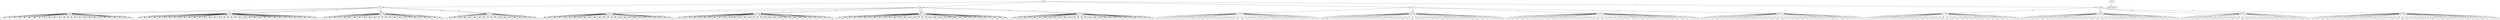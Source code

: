 digraph G1337 {
	NODE0 [label="[0;499]"]
	NODE2 [label="[0;107]"]
	NODE3 [label="[108;230]"]
	NODE2 [label="[0;107]"]
	NODE3 [label="[108;230]"]
	NODE4 [label="[231;372]"]
	NODE5 [label="[373;499]"]
	NODE7 [label="[0;26]"]
	NODE8 [label="[27;63]"]
	NODE9 [label="[64;88]"]
	NODE10 [label="[89;107]"]
	NODE11 [label="[108;134]"]
	NODE12 [label="[135;166]"]
	NODE13 [label="[167;201]"]
	NODE14 [label="[202;230]"]
	NODE7 [label="[0;26]"]
	NODE8 [label="[27;63]"]
	NODE9 [label="[64;88]"]
	NODE10 [label="[89;107]"]
	NODE11 [label="[108;134]"]
	NODE12 [label="[135;166]"]
	NODE13 [label="[167;201]"]
	NODE14 [label="[202;230]"]
	NODE15 [label="[231;263]"]
	NODE16 [label="[264;300]"]
	NODE17 [label="[301;339]"]
	NODE18 [label="[340;372]"]
	NODE19 [label="[373;403]"]
	NODE20 [label="[404;435]"]
	NODE21 [label="[436;461]"]
	NODE22 [label="[462;499]"]
	NODE500 [label="0" shape="box"]
	NODE501 [label="1" shape="box"]
	NODE502 [label="2" shape="box"]
	NODE503 [label="3" shape="box"]
	NODE504 [label="4" shape="box"]
	NODE505 [label="5" shape="box"]
	NODE506 [label="6" shape="box"]
	NODE507 [label="7" shape="box"]
	NODE508 [label="8" shape="box"]
	NODE509 [label="9" shape="box"]
	NODE510 [label="10" shape="box"]
	NODE511 [label="11" shape="box"]
	NODE512 [label="12" shape="box"]
	NODE513 [label="13" shape="box"]
	NODE514 [label="14" shape="box"]
	NODE515 [label="15" shape="box"]
	NODE516 [label="16" shape="box"]
	NODE517 [label="17" shape="box"]
	NODE518 [label="18" shape="box"]
	NODE519 [label="19" shape="box"]
	NODE520 [label="20" shape="box"]
	NODE521 [label="21" shape="box"]
	NODE522 [label="22" shape="box"]
	NODE523 [label="23" shape="box"]
	NODE524 [label="24" shape="box"]
	NODE525 [label="25" shape="box"]
	NODE526 [label="26" shape="box"]
	NODE527 [label="27" shape="box"]
	NODE528 [label="28" shape="box"]
	NODE529 [label="29" shape="box"]
	NODE530 [label="30" shape="box"]
	NODE531 [label="31" shape="box"]
	NODE532 [label="32" shape="box"]
	NODE533 [label="33" shape="box"]
	NODE534 [label="34" shape="box"]
	NODE535 [label="35" shape="box"]
	NODE536 [label="36" shape="box"]
	NODE537 [label="37" shape="box"]
	NODE538 [label="38" shape="box"]
	NODE539 [label="39" shape="box"]
	NODE540 [label="40" shape="box"]
	NODE541 [label="41" shape="box"]
	NODE542 [label="42" shape="box"]
	NODE543 [label="43" shape="box"]
	NODE544 [label="44" shape="box"]
	NODE545 [label="45" shape="box"]
	NODE546 [label="46" shape="box"]
	NODE547 [label="47" shape="box"]
	NODE548 [label="48" shape="box"]
	NODE549 [label="49" shape="box"]
	NODE550 [label="50" shape="box"]
	NODE551 [label="51" shape="box"]
	NODE552 [label="52" shape="box"]
	NODE553 [label="53" shape="box"]
	NODE554 [label="54" shape="box"]
	NODE555 [label="55" shape="box"]
	NODE556 [label="56" shape="box"]
	NODE557 [label="57" shape="box"]
	NODE558 [label="58" shape="box"]
	NODE559 [label="59" shape="box"]
	NODE560 [label="60" shape="box"]
	NODE561 [label="61" shape="box"]
	NODE562 [label="62" shape="box"]
	NODE563 [label="63" shape="box"]
	NODE564 [label="64" shape="box"]
	NODE565 [label="65" shape="box"]
	NODE566 [label="66" shape="box"]
	NODE567 [label="67" shape="box"]
	NODE568 [label="68" shape="box"]
	NODE569 [label="69" shape="box"]
	NODE570 [label="70" shape="box"]
	NODE571 [label="71" shape="box"]
	NODE572 [label="72" shape="box"]
	NODE573 [label="73" shape="box"]
	NODE574 [label="74" shape="box"]
	NODE575 [label="75" shape="box"]
	NODE576 [label="76" shape="box"]
	NODE577 [label="77" shape="box"]
	NODE578 [label="78" shape="box"]
	NODE579 [label="79" shape="box"]
	NODE580 [label="80" shape="box"]
	NODE581 [label="81" shape="box"]
	NODE582 [label="82" shape="box"]
	NODE583 [label="83" shape="box"]
	NODE584 [label="84" shape="box"]
	NODE585 [label="85" shape="box"]
	NODE586 [label="86" shape="box"]
	NODE587 [label="87" shape="box"]
	NODE588 [label="88" shape="box"]
	NODE589 [label="89" shape="box"]
	NODE590 [label="90" shape="box"]
	NODE591 [label="91" shape="box"]
	NODE592 [label="92" shape="box"]
	NODE593 [label="93" shape="box"]
	NODE594 [label="94" shape="box"]
	NODE595 [label="95" shape="box"]
	NODE596 [label="96" shape="box"]
	NODE597 [label="97" shape="box"]
	NODE598 [label="98" shape="box"]
	NODE599 [label="99" shape="box"]
	NODE600 [label="100" shape="box"]
	NODE601 [label="101" shape="box"]
	NODE602 [label="102" shape="box"]
	NODE603 [label="103" shape="box"]
	NODE604 [label="104" shape="box"]
	NODE605 [label="105" shape="box"]
	NODE606 [label="106" shape="box"]
	NODE607 [label="107" shape="box"]
	NODE608 [label="108" shape="box"]
	NODE609 [label="109" shape="box"]
	NODE610 [label="110" shape="box"]
	NODE611 [label="111" shape="box"]
	NODE612 [label="112" shape="box"]
	NODE613 [label="113" shape="box"]
	NODE614 [label="114" shape="box"]
	NODE615 [label="115" shape="box"]
	NODE616 [label="116" shape="box"]
	NODE617 [label="117" shape="box"]
	NODE618 [label="118" shape="box"]
	NODE619 [label="119" shape="box"]
	NODE620 [label="120" shape="box"]
	NODE621 [label="121" shape="box"]
	NODE622 [label="122" shape="box"]
	NODE623 [label="123" shape="box"]
	NODE624 [label="124" shape="box"]
	NODE625 [label="125" shape="box"]
	NODE626 [label="126" shape="box"]
	NODE627 [label="127" shape="box"]
	NODE628 [label="128" shape="box"]
	NODE629 [label="129" shape="box"]
	NODE630 [label="130" shape="box"]
	NODE631 [label="131" shape="box"]
	NODE632 [label="132" shape="box"]
	NODE633 [label="133" shape="box"]
	NODE634 [label="134" shape="box"]
	NODE635 [label="135" shape="box"]
	NODE636 [label="136" shape="box"]
	NODE637 [label="137" shape="box"]
	NODE638 [label="138" shape="box"]
	NODE639 [label="139" shape="box"]
	NODE640 [label="140" shape="box"]
	NODE641 [label="141" shape="box"]
	NODE642 [label="142" shape="box"]
	NODE643 [label="143" shape="box"]
	NODE644 [label="144" shape="box"]
	NODE645 [label="145" shape="box"]
	NODE646 [label="146" shape="box"]
	NODE647 [label="147" shape="box"]
	NODE648 [label="148" shape="box"]
	NODE649 [label="149" shape="box"]
	NODE650 [label="150" shape="box"]
	NODE651 [label="151" shape="box"]
	NODE652 [label="152" shape="box"]
	NODE653 [label="153" shape="box"]
	NODE654 [label="154" shape="box"]
	NODE655 [label="155" shape="box"]
	NODE656 [label="156" shape="box"]
	NODE657 [label="157" shape="box"]
	NODE658 [label="158" shape="box"]
	NODE659 [label="159" shape="box"]
	NODE660 [label="160" shape="box"]
	NODE661 [label="161" shape="box"]
	NODE662 [label="162" shape="box"]
	NODE663 [label="163" shape="box"]
	NODE664 [label="164" shape="box"]
	NODE665 [label="165" shape="box"]
	NODE666 [label="166" shape="box"]
	NODE667 [label="167" shape="box"]
	NODE668 [label="168" shape="box"]
	NODE669 [label="169" shape="box"]
	NODE670 [label="170" shape="box"]
	NODE671 [label="171" shape="box"]
	NODE672 [label="172" shape="box"]
	NODE673 [label="173" shape="box"]
	NODE674 [label="174" shape="box"]
	NODE675 [label="175" shape="box"]
	NODE676 [label="176" shape="box"]
	NODE677 [label="177" shape="box"]
	NODE678 [label="178" shape="box"]
	NODE679 [label="179" shape="box"]
	NODE680 [label="180" shape="box"]
	NODE681 [label="181" shape="box"]
	NODE682 [label="182" shape="box"]
	NODE683 [label="183" shape="box"]
	NODE684 [label="184" shape="box"]
	NODE685 [label="185" shape="box"]
	NODE686 [label="186" shape="box"]
	NODE687 [label="187" shape="box"]
	NODE688 [label="188" shape="box"]
	NODE689 [label="189" shape="box"]
	NODE690 [label="190" shape="box"]
	NODE691 [label="191" shape="box"]
	NODE692 [label="192" shape="box"]
	NODE693 [label="193" shape="box"]
	NODE694 [label="194" shape="box"]
	NODE695 [label="195" shape="box"]
	NODE696 [label="196" shape="box"]
	NODE697 [label="197" shape="box"]
	NODE698 [label="198" shape="box"]
	NODE699 [label="199" shape="box"]
	NODE700 [label="200" shape="box"]
	NODE701 [label="201" shape="box"]
	NODE702 [label="202" shape="box"]
	NODE703 [label="203" shape="box"]
	NODE704 [label="204" shape="box"]
	NODE705 [label="205" shape="box"]
	NODE706 [label="206" shape="box"]
	NODE707 [label="207" shape="box"]
	NODE708 [label="208" shape="box"]
	NODE709 [label="209" shape="box"]
	NODE710 [label="210" shape="box"]
	NODE711 [label="211" shape="box"]
	NODE712 [label="212" shape="box"]
	NODE713 [label="213" shape="box"]
	NODE714 [label="214" shape="box"]
	NODE715 [label="215" shape="box"]
	NODE716 [label="216" shape="box"]
	NODE717 [label="217" shape="box"]
	NODE718 [label="218" shape="box"]
	NODE719 [label="219" shape="box"]
	NODE720 [label="220" shape="box"]
	NODE721 [label="221" shape="box"]
	NODE722 [label="222" shape="box"]
	NODE723 [label="223" shape="box"]
	NODE724 [label="224" shape="box"]
	NODE725 [label="225" shape="box"]
	NODE726 [label="226" shape="box"]
	NODE727 [label="227" shape="box"]
	NODE728 [label="228" shape="box"]
	NODE729 [label="229" shape="box"]
	NODE730 [label="230" shape="box"]
	NODE731 [label="231" shape="box"]
	NODE732 [label="232" shape="box"]
	NODE733 [label="233" shape="box"]
	NODE734 [label="234" shape="box"]
	NODE735 [label="235" shape="box"]
	NODE736 [label="236" shape="box"]
	NODE737 [label="237" shape="box"]
	NODE738 [label="238" shape="box"]
	NODE739 [label="239" shape="box"]
	NODE740 [label="240" shape="box"]
	NODE741 [label="241" shape="box"]
	NODE742 [label="242" shape="box"]
	NODE743 [label="243" shape="box"]
	NODE744 [label="244" shape="box"]
	NODE745 [label="245" shape="box"]
	NODE746 [label="246" shape="box"]
	NODE747 [label="247" shape="box"]
	NODE748 [label="248" shape="box"]
	NODE749 [label="249" shape="box"]
	NODE750 [label="250" shape="box"]
	NODE751 [label="251" shape="box"]
	NODE752 [label="252" shape="box"]
	NODE753 [label="253" shape="box"]
	NODE754 [label="254" shape="box"]
	NODE755 [label="255" shape="box"]
	NODE756 [label="256" shape="box"]
	NODE757 [label="257" shape="box"]
	NODE758 [label="258" shape="box"]
	NODE759 [label="259" shape="box"]
	NODE760 [label="260" shape="box"]
	NODE761 [label="261" shape="box"]
	NODE762 [label="262" shape="box"]
	NODE763 [label="263" shape="box"]
	NODE764 [label="264" shape="box"]
	NODE765 [label="265" shape="box"]
	NODE766 [label="266" shape="box"]
	NODE767 [label="267" shape="box"]
	NODE768 [label="268" shape="box"]
	NODE769 [label="269" shape="box"]
	NODE770 [label="270" shape="box"]
	NODE771 [label="271" shape="box"]
	NODE772 [label="272" shape="box"]
	NODE773 [label="273" shape="box"]
	NODE774 [label="274" shape="box"]
	NODE775 [label="275" shape="box"]
	NODE776 [label="276" shape="box"]
	NODE777 [label="277" shape="box"]
	NODE778 [label="278" shape="box"]
	NODE779 [label="279" shape="box"]
	NODE780 [label="280" shape="box"]
	NODE781 [label="281" shape="box"]
	NODE782 [label="282" shape="box"]
	NODE783 [label="283" shape="box"]
	NODE784 [label="284" shape="box"]
	NODE785 [label="285" shape="box"]
	NODE786 [label="286" shape="box"]
	NODE787 [label="287" shape="box"]
	NODE788 [label="288" shape="box"]
	NODE789 [label="289" shape="box"]
	NODE790 [label="290" shape="box"]
	NODE791 [label="291" shape="box"]
	NODE792 [label="292" shape="box"]
	NODE793 [label="293" shape="box"]
	NODE794 [label="294" shape="box"]
	NODE795 [label="295" shape="box"]
	NODE796 [label="296" shape="box"]
	NODE797 [label="297" shape="box"]
	NODE798 [label="298" shape="box"]
	NODE799 [label="299" shape="box"]
	NODE800 [label="300" shape="box"]
	NODE801 [label="301" shape="box"]
	NODE802 [label="302" shape="box"]
	NODE803 [label="303" shape="box"]
	NODE804 [label="304" shape="box"]
	NODE805 [label="305" shape="box"]
	NODE806 [label="306" shape="box"]
	NODE807 [label="307" shape="box"]
	NODE808 [label="308" shape="box"]
	NODE809 [label="309" shape="box"]
	NODE810 [label="310" shape="box"]
	NODE811 [label="311" shape="box"]
	NODE812 [label="312" shape="box"]
	NODE813 [label="313" shape="box"]
	NODE814 [label="314" shape="box"]
	NODE815 [label="315" shape="box"]
	NODE816 [label="316" shape="box"]
	NODE817 [label="317" shape="box"]
	NODE818 [label="318" shape="box"]
	NODE819 [label="319" shape="box"]
	NODE820 [label="320" shape="box"]
	NODE821 [label="321" shape="box"]
	NODE822 [label="322" shape="box"]
	NODE823 [label="323" shape="box"]
	NODE824 [label="324" shape="box"]
	NODE825 [label="325" shape="box"]
	NODE826 [label="326" shape="box"]
	NODE827 [label="327" shape="box"]
	NODE828 [label="328" shape="box"]
	NODE829 [label="329" shape="box"]
	NODE830 [label="330" shape="box"]
	NODE831 [label="331" shape="box"]
	NODE832 [label="332" shape="box"]
	NODE833 [label="333" shape="box"]
	NODE834 [label="334" shape="box"]
	NODE835 [label="335" shape="box"]
	NODE836 [label="336" shape="box"]
	NODE837 [label="337" shape="box"]
	NODE838 [label="338" shape="box"]
	NODE839 [label="339" shape="box"]
	NODE840 [label="340" shape="box"]
	NODE841 [label="341" shape="box"]
	NODE842 [label="342" shape="box"]
	NODE843 [label="343" shape="box"]
	NODE844 [label="344" shape="box"]
	NODE845 [label="345" shape="box"]
	NODE846 [label="346" shape="box"]
	NODE847 [label="347" shape="box"]
	NODE848 [label="348" shape="box"]
	NODE849 [label="349" shape="box"]
	NODE850 [label="350" shape="box"]
	NODE851 [label="351" shape="box"]
	NODE852 [label="352" shape="box"]
	NODE853 [label="353" shape="box"]
	NODE854 [label="354" shape="box"]
	NODE855 [label="355" shape="box"]
	NODE856 [label="356" shape="box"]
	NODE857 [label="357" shape="box"]
	NODE858 [label="358" shape="box"]
	NODE859 [label="359" shape="box"]
	NODE860 [label="360" shape="box"]
	NODE861 [label="361" shape="box"]
	NODE862 [label="362" shape="box"]
	NODE863 [label="363" shape="box"]
	NODE864 [label="364" shape="box"]
	NODE865 [label="365" shape="box"]
	NODE866 [label="366" shape="box"]
	NODE867 [label="367" shape="box"]
	NODE868 [label="368" shape="box"]
	NODE869 [label="369" shape="box"]
	NODE870 [label="370" shape="box"]
	NODE871 [label="371" shape="box"]
	NODE872 [label="372" shape="box"]
	NODE873 [label="373" shape="box"]
	NODE874 [label="374" shape="box"]
	NODE875 [label="375" shape="box"]
	NODE876 [label="376" shape="box"]
	NODE877 [label="377" shape="box"]
	NODE878 [label="378" shape="box"]
	NODE879 [label="379" shape="box"]
	NODE880 [label="380" shape="box"]
	NODE881 [label="381" shape="box"]
	NODE882 [label="382" shape="box"]
	NODE883 [label="383" shape="box"]
	NODE884 [label="384" shape="box"]
	NODE885 [label="385" shape="box"]
	NODE886 [label="386" shape="box"]
	NODE887 [label="387" shape="box"]
	NODE888 [label="388" shape="box"]
	NODE889 [label="389" shape="box"]
	NODE890 [label="390" shape="box"]
	NODE891 [label="391" shape="box"]
	NODE892 [label="392" shape="box"]
	NODE893 [label="393" shape="box"]
	NODE894 [label="394" shape="box"]
	NODE895 [label="395" shape="box"]
	NODE896 [label="396" shape="box"]
	NODE897 [label="397" shape="box"]
	NODE898 [label="398" shape="box"]
	NODE899 [label="399" shape="box"]
	NODE900 [label="400" shape="box"]
	NODE901 [label="401" shape="box"]
	NODE902 [label="402" shape="box"]
	NODE903 [label="403" shape="box"]
	NODE904 [label="404" shape="box"]
	NODE905 [label="405" shape="box"]
	NODE906 [label="406" shape="box"]
	NODE907 [label="407" shape="box"]
	NODE908 [label="408" shape="box"]
	NODE909 [label="409" shape="box"]
	NODE910 [label="410" shape="box"]
	NODE911 [label="411" shape="box"]
	NODE912 [label="412" shape="box"]
	NODE913 [label="413" shape="box"]
	NODE914 [label="414" shape="box"]
	NODE915 [label="415" shape="box"]
	NODE916 [label="416" shape="box"]
	NODE917 [label="417" shape="box"]
	NODE918 [label="418" shape="box"]
	NODE919 [label="419" shape="box"]
	NODE920 [label="420" shape="box"]
	NODE921 [label="421" shape="box"]
	NODE922 [label="422" shape="box"]
	NODE923 [label="423" shape="box"]
	NODE924 [label="424" shape="box"]
	NODE925 [label="425" shape="box"]
	NODE926 [label="426" shape="box"]
	NODE927 [label="427" shape="box"]
	NODE928 [label="428" shape="box"]
	NODE929 [label="429" shape="box"]
	NODE930 [label="430" shape="box"]
	NODE931 [label="431" shape="box"]
	NODE932 [label="432" shape="box"]
	NODE933 [label="433" shape="box"]
	NODE934 [label="434" shape="box"]
	NODE935 [label="435" shape="box"]
	NODE936 [label="436" shape="box"]
	NODE937 [label="437" shape="box"]
	NODE938 [label="438" shape="box"]
	NODE939 [label="439" shape="box"]
	NODE940 [label="440" shape="box"]
	NODE941 [label="441" shape="box"]
	NODE942 [label="442" shape="box"]
	NODE943 [label="443" shape="box"]
	NODE944 [label="444" shape="box"]
	NODE945 [label="445" shape="box"]
	NODE946 [label="446" shape="box"]
	NODE947 [label="447" shape="box"]
	NODE948 [label="448" shape="box"]
	NODE949 [label="449" shape="box"]
	NODE950 [label="450" shape="box"]
	NODE951 [label="451" shape="box"]
	NODE952 [label="452" shape="box"]
	NODE953 [label="453" shape="box"]
	NODE954 [label="454" shape="box"]
	NODE955 [label="455" shape="box"]
	NODE956 [label="456" shape="box"]
	NODE957 [label="457" shape="box"]
	NODE958 [label="458" shape="box"]
	NODE959 [label="459" shape="box"]
	NODE960 [label="460" shape="box"]
	NODE961 [label="461" shape="box"]
	NODE962 [label="462" shape="box"]
	NODE963 [label="463" shape="box"]
	NODE964 [label="464" shape="box"]
	NODE965 [label="465" shape="box"]
	NODE966 [label="466" shape="box"]
	NODE967 [label="467" shape="box"]
	NODE968 [label="468" shape="box"]
	NODE969 [label="469" shape="box"]
	NODE970 [label="470" shape="box"]
	NODE971 [label="471" shape="box"]
	NODE972 [label="472" shape="box"]
	NODE973 [label="473" shape="box"]
	NODE974 [label="474" shape="box"]
	NODE975 [label="475" shape="box"]
	NODE976 [label="476" shape="box"]
	NODE977 [label="477" shape="box"]
	NODE978 [label="478" shape="box"]
	NODE979 [label="479" shape="box"]
	NODE980 [label="480" shape="box"]
	NODE981 [label="481" shape="box"]
	NODE982 [label="482" shape="box"]
	NODE983 [label="483" shape="box"]
	NODE984 [label="484" shape="box"]
	NODE985 [label="485" shape="box"]
	NODE986 [label="486" shape="box"]
	NODE987 [label="487" shape="box"]
	NODE988 [label="488" shape="box"]
	NODE989 [label="489" shape="box"]
	NODE990 [label="490" shape="box"]
	NODE991 [label="491" shape="box"]
	NODE992 [label="492" shape="box"]
	NODE993 [label="493" shape="box"]
	NODE994 [label="494" shape="box"]
	NODE995 [label="495" shape="box"]
	NODE996 [label="496" shape="box"]
	NODE997 [label="497" shape="box"]
	NODE998 [label="498" shape="box"]
	NODE999 [label="499" shape="box"]

	NODE0->NODE2 [label="2"]
	NODE0->NODE3 [label="3"]
	NODE0->NODE4 [label="4"]
	NODE0->NODE5 [label="5"]
	NODE1->NODE100000499 [label=""]
	NODE2->NODE7 [label="7"]
	NODE2->NODE8 [label="8"]
	NODE2->NODE9 [label="9"]
	NODE2->NODE10 [label="10"]
	NODE3->NODE11 [label="11"]
	NODE3->NODE12 [label="12"]
	NODE3->NODE13 [label="13"]
	NODE3->NODE14 [label="14"]
	NODE2->NODE7 [label="7"]
	NODE2->NODE8 [label="8"]
	NODE2->NODE9 [label="9"]
	NODE2->NODE10 [label="10"]
	NODE3->NODE11 [label="11"]
	NODE3->NODE12 [label="12"]
	NODE3->NODE13 [label="13"]
	NODE3->NODE14 [label="14"]
	NODE4->NODE15 [label="15"]
	NODE4->NODE16 [label="16"]
	NODE4->NODE17 [label="17"]
	NODE4->NODE18 [label="18"]
	NODE5->NODE19 [label="19"]
	NODE5->NODE20 [label="20"]
	NODE5->NODE21 [label="21"]
	NODE5->NODE22 [label="22"]
	NODE7->NODE500 [label=""]
	NODE7->NODE501 [label=""]
	NODE7->NODE502 [label=""]
	NODE7->NODE503 [label=""]
	NODE7->NODE504 [label=""]
	NODE7->NODE505 [label=""]
	NODE7->NODE506 [label=""]
	NODE7->NODE507 [label=""]
	NODE7->NODE508 [label=""]
	NODE7->NODE509 [label=""]
	NODE7->NODE510 [label=""]
	NODE7->NODE511 [label=""]
	NODE7->NODE512 [label=""]
	NODE7->NODE513 [label=""]
	NODE7->NODE514 [label=""]
	NODE7->NODE515 [label=""]
	NODE7->NODE516 [label=""]
	NODE7->NODE517 [label=""]
	NODE7->NODE518 [label=""]
	NODE7->NODE519 [label=""]
	NODE7->NODE520 [label=""]
	NODE7->NODE521 [label=""]
	NODE7->NODE522 [label=""]
	NODE7->NODE523 [label=""]
	NODE7->NODE524 [label=""]
	NODE7->NODE525 [label=""]
	NODE7->NODE526 [label=""]
	NODE8->NODE527 [label=""]
	NODE8->NODE528 [label=""]
	NODE8->NODE529 [label=""]
	NODE8->NODE530 [label=""]
	NODE8->NODE531 [label=""]
	NODE8->NODE532 [label=""]
	NODE8->NODE533 [label=""]
	NODE8->NODE534 [label=""]
	NODE8->NODE535 [label=""]
	NODE8->NODE536 [label=""]
	NODE8->NODE537 [label=""]
	NODE8->NODE538 [label=""]
	NODE8->NODE539 [label=""]
	NODE8->NODE540 [label=""]
	NODE8->NODE541 [label=""]
	NODE8->NODE542 [label=""]
	NODE8->NODE543 [label=""]
	NODE8->NODE544 [label=""]
	NODE8->NODE545 [label=""]
	NODE8->NODE546 [label=""]
	NODE8->NODE547 [label=""]
	NODE8->NODE548 [label=""]
	NODE8->NODE549 [label=""]
	NODE8->NODE550 [label=""]
	NODE8->NODE551 [label=""]
	NODE8->NODE552 [label=""]
	NODE8->NODE553 [label=""]
	NODE8->NODE554 [label=""]
	NODE8->NODE555 [label=""]
	NODE8->NODE556 [label=""]
	NODE8->NODE557 [label=""]
	NODE8->NODE558 [label=""]
	NODE8->NODE559 [label=""]
	NODE8->NODE560 [label=""]
	NODE8->NODE561 [label=""]
	NODE8->NODE562 [label=""]
	NODE8->NODE563 [label=""]
	NODE9->NODE564 [label=""]
	NODE9->NODE565 [label=""]
	NODE9->NODE566 [label=""]
	NODE9->NODE567 [label=""]
	NODE9->NODE568 [label=""]
	NODE9->NODE569 [label=""]
	NODE9->NODE570 [label=""]
	NODE9->NODE571 [label=""]
	NODE9->NODE572 [label=""]
	NODE9->NODE573 [label=""]
	NODE9->NODE574 [label=""]
	NODE9->NODE575 [label=""]
	NODE9->NODE576 [label=""]
	NODE9->NODE577 [label=""]
	NODE9->NODE578 [label=""]
	NODE9->NODE579 [label=""]
	NODE9->NODE580 [label=""]
	NODE9->NODE581 [label=""]
	NODE9->NODE582 [label=""]
	NODE9->NODE583 [label=""]
	NODE9->NODE584 [label=""]
	NODE9->NODE585 [label=""]
	NODE9->NODE586 [label=""]
	NODE9->NODE587 [label=""]
	NODE9->NODE588 [label=""]
	NODE10->NODE589 [label=""]
	NODE10->NODE590 [label=""]
	NODE10->NODE591 [label=""]
	NODE10->NODE592 [label=""]
	NODE10->NODE593 [label=""]
	NODE10->NODE594 [label=""]
	NODE10->NODE595 [label=""]
	NODE10->NODE596 [label=""]
	NODE10->NODE597 [label=""]
	NODE10->NODE598 [label=""]
	NODE10->NODE599 [label=""]
	NODE10->NODE600 [label=""]
	NODE10->NODE601 [label=""]
	NODE10->NODE602 [label=""]
	NODE10->NODE603 [label=""]
	NODE10->NODE604 [label=""]
	NODE10->NODE605 [label=""]
	NODE10->NODE606 [label=""]
	NODE10->NODE607 [label=""]
	NODE11->NODE608 [label=""]
	NODE11->NODE609 [label=""]
	NODE11->NODE610 [label=""]
	NODE11->NODE611 [label=""]
	NODE11->NODE612 [label=""]
	NODE11->NODE613 [label=""]
	NODE11->NODE614 [label=""]
	NODE11->NODE615 [label=""]
	NODE11->NODE616 [label=""]
	NODE11->NODE617 [label=""]
	NODE11->NODE618 [label=""]
	NODE11->NODE619 [label=""]
	NODE11->NODE620 [label=""]
	NODE11->NODE621 [label=""]
	NODE11->NODE622 [label=""]
	NODE11->NODE623 [label=""]
	NODE11->NODE624 [label=""]
	NODE11->NODE625 [label=""]
	NODE11->NODE626 [label=""]
	NODE11->NODE627 [label=""]
	NODE11->NODE628 [label=""]
	NODE11->NODE629 [label=""]
	NODE11->NODE630 [label=""]
	NODE11->NODE631 [label=""]
	NODE11->NODE632 [label=""]
	NODE11->NODE633 [label=""]
	NODE11->NODE634 [label=""]
	NODE12->NODE635 [label=""]
	NODE12->NODE636 [label=""]
	NODE12->NODE637 [label=""]
	NODE12->NODE638 [label=""]
	NODE12->NODE639 [label=""]
	NODE12->NODE640 [label=""]
	NODE12->NODE641 [label=""]
	NODE12->NODE642 [label=""]
	NODE12->NODE643 [label=""]
	NODE12->NODE644 [label=""]
	NODE12->NODE645 [label=""]
	NODE12->NODE646 [label=""]
	NODE12->NODE647 [label=""]
	NODE12->NODE648 [label=""]
	NODE12->NODE649 [label=""]
	NODE12->NODE650 [label=""]
	NODE12->NODE651 [label=""]
	NODE12->NODE652 [label=""]
	NODE12->NODE653 [label=""]
	NODE12->NODE654 [label=""]
	NODE12->NODE655 [label=""]
	NODE12->NODE656 [label=""]
	NODE12->NODE657 [label=""]
	NODE12->NODE658 [label=""]
	NODE12->NODE659 [label=""]
	NODE12->NODE660 [label=""]
	NODE12->NODE661 [label=""]
	NODE12->NODE662 [label=""]
	NODE12->NODE663 [label=""]
	NODE12->NODE664 [label=""]
	NODE12->NODE665 [label=""]
	NODE12->NODE666 [label=""]
	NODE13->NODE667 [label=""]
	NODE13->NODE668 [label=""]
	NODE13->NODE669 [label=""]
	NODE13->NODE670 [label=""]
	NODE13->NODE671 [label=""]
	NODE13->NODE672 [label=""]
	NODE13->NODE673 [label=""]
	NODE13->NODE674 [label=""]
	NODE13->NODE675 [label=""]
	NODE13->NODE676 [label=""]
	NODE13->NODE677 [label=""]
	NODE13->NODE678 [label=""]
	NODE13->NODE679 [label=""]
	NODE13->NODE680 [label=""]
	NODE13->NODE681 [label=""]
	NODE13->NODE682 [label=""]
	NODE13->NODE683 [label=""]
	NODE13->NODE684 [label=""]
	NODE13->NODE685 [label=""]
	NODE13->NODE686 [label=""]
	NODE13->NODE687 [label=""]
	NODE13->NODE688 [label=""]
	NODE13->NODE689 [label=""]
	NODE13->NODE690 [label=""]
	NODE13->NODE691 [label=""]
	NODE13->NODE692 [label=""]
	NODE13->NODE693 [label=""]
	NODE13->NODE694 [label=""]
	NODE13->NODE695 [label=""]
	NODE13->NODE696 [label=""]
	NODE13->NODE697 [label=""]
	NODE13->NODE698 [label=""]
	NODE13->NODE699 [label=""]
	NODE13->NODE700 [label=""]
	NODE13->NODE701 [label=""]
	NODE14->NODE702 [label=""]
	NODE14->NODE703 [label=""]
	NODE14->NODE704 [label=""]
	NODE14->NODE705 [label=""]
	NODE14->NODE706 [label=""]
	NODE14->NODE707 [label=""]
	NODE14->NODE708 [label=""]
	NODE14->NODE709 [label=""]
	NODE14->NODE710 [label=""]
	NODE14->NODE711 [label=""]
	NODE14->NODE712 [label=""]
	NODE14->NODE713 [label=""]
	NODE14->NODE714 [label=""]
	NODE14->NODE715 [label=""]
	NODE14->NODE716 [label=""]
	NODE14->NODE717 [label=""]
	NODE14->NODE718 [label=""]
	NODE14->NODE719 [label=""]
	NODE14->NODE720 [label=""]
	NODE14->NODE721 [label=""]
	NODE14->NODE722 [label=""]
	NODE14->NODE723 [label=""]
	NODE14->NODE724 [label=""]
	NODE14->NODE725 [label=""]
	NODE14->NODE726 [label=""]
	NODE14->NODE727 [label=""]
	NODE14->NODE728 [label=""]
	NODE14->NODE729 [label=""]
	NODE14->NODE730 [label=""]
	NODE7->NODE500 [label=""]
	NODE7->NODE501 [label=""]
	NODE7->NODE502 [label=""]
	NODE7->NODE503 [label=""]
	NODE7->NODE504 [label=""]
	NODE7->NODE505 [label=""]
	NODE7->NODE506 [label=""]
	NODE7->NODE507 [label=""]
	NODE7->NODE508 [label=""]
	NODE7->NODE509 [label=""]
	NODE7->NODE510 [label=""]
	NODE7->NODE511 [label=""]
	NODE7->NODE512 [label=""]
	NODE7->NODE513 [label=""]
	NODE7->NODE514 [label=""]
	NODE7->NODE515 [label=""]
	NODE7->NODE516 [label=""]
	NODE7->NODE517 [label=""]
	NODE7->NODE518 [label=""]
	NODE7->NODE519 [label=""]
	NODE7->NODE520 [label=""]
	NODE7->NODE521 [label=""]
	NODE7->NODE522 [label=""]
	NODE7->NODE523 [label=""]
	NODE7->NODE524 [label=""]
	NODE7->NODE525 [label=""]
	NODE7->NODE526 [label=""]
	NODE8->NODE527 [label=""]
	NODE8->NODE528 [label=""]
	NODE8->NODE529 [label=""]
	NODE8->NODE530 [label=""]
	NODE8->NODE531 [label=""]
	NODE8->NODE532 [label=""]
	NODE8->NODE533 [label=""]
	NODE8->NODE534 [label=""]
	NODE8->NODE535 [label=""]
	NODE8->NODE536 [label=""]
	NODE8->NODE537 [label=""]
	NODE8->NODE538 [label=""]
	NODE8->NODE539 [label=""]
	NODE8->NODE540 [label=""]
	NODE8->NODE541 [label=""]
	NODE8->NODE542 [label=""]
	NODE8->NODE543 [label=""]
	NODE8->NODE544 [label=""]
	NODE8->NODE545 [label=""]
	NODE8->NODE546 [label=""]
	NODE8->NODE547 [label=""]
	NODE8->NODE548 [label=""]
	NODE8->NODE549 [label=""]
	NODE8->NODE550 [label=""]
	NODE8->NODE551 [label=""]
	NODE8->NODE552 [label=""]
	NODE8->NODE553 [label=""]
	NODE8->NODE554 [label=""]
	NODE8->NODE555 [label=""]
	NODE8->NODE556 [label=""]
	NODE8->NODE557 [label=""]
	NODE8->NODE558 [label=""]
	NODE8->NODE559 [label=""]
	NODE8->NODE560 [label=""]
	NODE8->NODE561 [label=""]
	NODE8->NODE562 [label=""]
	NODE8->NODE563 [label=""]
	NODE9->NODE564 [label=""]
	NODE9->NODE565 [label=""]
	NODE9->NODE566 [label=""]
	NODE9->NODE567 [label=""]
	NODE9->NODE568 [label=""]
	NODE9->NODE569 [label=""]
	NODE9->NODE570 [label=""]
	NODE9->NODE571 [label=""]
	NODE9->NODE572 [label=""]
	NODE9->NODE573 [label=""]
	NODE9->NODE574 [label=""]
	NODE9->NODE575 [label=""]
	NODE9->NODE576 [label=""]
	NODE9->NODE577 [label=""]
	NODE9->NODE578 [label=""]
	NODE9->NODE579 [label=""]
	NODE9->NODE580 [label=""]
	NODE9->NODE581 [label=""]
	NODE9->NODE582 [label=""]
	NODE9->NODE583 [label=""]
	NODE9->NODE584 [label=""]
	NODE9->NODE585 [label=""]
	NODE9->NODE586 [label=""]
	NODE9->NODE587 [label=""]
	NODE9->NODE588 [label=""]
	NODE10->NODE589 [label=""]
	NODE10->NODE590 [label=""]
	NODE10->NODE591 [label=""]
	NODE10->NODE592 [label=""]
	NODE10->NODE593 [label=""]
	NODE10->NODE594 [label=""]
	NODE10->NODE595 [label=""]
	NODE10->NODE596 [label=""]
	NODE10->NODE597 [label=""]
	NODE10->NODE598 [label=""]
	NODE10->NODE599 [label=""]
	NODE10->NODE600 [label=""]
	NODE10->NODE601 [label=""]
	NODE10->NODE602 [label=""]
	NODE10->NODE603 [label=""]
	NODE10->NODE604 [label=""]
	NODE10->NODE605 [label=""]
	NODE10->NODE606 [label=""]
	NODE10->NODE607 [label=""]
	NODE11->NODE608 [label=""]
	NODE11->NODE609 [label=""]
	NODE11->NODE610 [label=""]
	NODE11->NODE611 [label=""]
	NODE11->NODE612 [label=""]
	NODE11->NODE613 [label=""]
	NODE11->NODE614 [label=""]
	NODE11->NODE615 [label=""]
	NODE11->NODE616 [label=""]
	NODE11->NODE617 [label=""]
	NODE11->NODE618 [label=""]
	NODE11->NODE619 [label=""]
	NODE11->NODE620 [label=""]
	NODE11->NODE621 [label=""]
	NODE11->NODE622 [label=""]
	NODE11->NODE623 [label=""]
	NODE11->NODE624 [label=""]
	NODE11->NODE625 [label=""]
	NODE11->NODE626 [label=""]
	NODE11->NODE627 [label=""]
	NODE11->NODE628 [label=""]
	NODE11->NODE629 [label=""]
	NODE11->NODE630 [label=""]
	NODE11->NODE631 [label=""]
	NODE11->NODE632 [label=""]
	NODE11->NODE633 [label=""]
	NODE11->NODE634 [label=""]
	NODE12->NODE635 [label=""]
	NODE12->NODE636 [label=""]
	NODE12->NODE637 [label=""]
	NODE12->NODE638 [label=""]
	NODE12->NODE639 [label=""]
	NODE12->NODE640 [label=""]
	NODE12->NODE641 [label=""]
	NODE12->NODE642 [label=""]
	NODE12->NODE643 [label=""]
	NODE12->NODE644 [label=""]
	NODE12->NODE645 [label=""]
	NODE12->NODE646 [label=""]
	NODE12->NODE647 [label=""]
	NODE12->NODE648 [label=""]
	NODE12->NODE649 [label=""]
	NODE12->NODE650 [label=""]
	NODE12->NODE651 [label=""]
	NODE12->NODE652 [label=""]
	NODE12->NODE653 [label=""]
	NODE12->NODE654 [label=""]
	NODE12->NODE655 [label=""]
	NODE12->NODE656 [label=""]
	NODE12->NODE657 [label=""]
	NODE12->NODE658 [label=""]
	NODE12->NODE659 [label=""]
	NODE12->NODE660 [label=""]
	NODE12->NODE661 [label=""]
	NODE12->NODE662 [label=""]
	NODE12->NODE663 [label=""]
	NODE12->NODE664 [label=""]
	NODE12->NODE665 [label=""]
	NODE12->NODE666 [label=""]
	NODE13->NODE667 [label=""]
	NODE13->NODE668 [label=""]
	NODE13->NODE669 [label=""]
	NODE13->NODE670 [label=""]
	NODE13->NODE671 [label=""]
	NODE13->NODE672 [label=""]
	NODE13->NODE673 [label=""]
	NODE13->NODE674 [label=""]
	NODE13->NODE675 [label=""]
	NODE13->NODE676 [label=""]
	NODE13->NODE677 [label=""]
	NODE13->NODE678 [label=""]
	NODE13->NODE679 [label=""]
	NODE13->NODE680 [label=""]
	NODE13->NODE681 [label=""]
	NODE13->NODE682 [label=""]
	NODE13->NODE683 [label=""]
	NODE13->NODE684 [label=""]
	NODE13->NODE685 [label=""]
	NODE13->NODE686 [label=""]
	NODE13->NODE687 [label=""]
	NODE13->NODE688 [label=""]
	NODE13->NODE689 [label=""]
	NODE13->NODE690 [label=""]
	NODE13->NODE691 [label=""]
	NODE13->NODE692 [label=""]
	NODE13->NODE693 [label=""]
	NODE13->NODE694 [label=""]
	NODE13->NODE695 [label=""]
	NODE13->NODE696 [label=""]
	NODE13->NODE697 [label=""]
	NODE13->NODE698 [label=""]
	NODE13->NODE699 [label=""]
	NODE13->NODE700 [label=""]
	NODE13->NODE701 [label=""]
	NODE14->NODE702 [label=""]
	NODE14->NODE703 [label=""]
	NODE14->NODE704 [label=""]
	NODE14->NODE705 [label=""]
	NODE14->NODE706 [label=""]
	NODE14->NODE707 [label=""]
	NODE14->NODE708 [label=""]
	NODE14->NODE709 [label=""]
	NODE14->NODE710 [label=""]
	NODE14->NODE711 [label=""]
	NODE14->NODE712 [label=""]
	NODE14->NODE713 [label=""]
	NODE14->NODE714 [label=""]
	NODE14->NODE715 [label=""]
	NODE14->NODE716 [label=""]
	NODE14->NODE717 [label=""]
	NODE14->NODE718 [label=""]
	NODE14->NODE719 [label=""]
	NODE14->NODE720 [label=""]
	NODE14->NODE721 [label=""]
	NODE14->NODE722 [label=""]
	NODE14->NODE723 [label=""]
	NODE14->NODE724 [label=""]
	NODE14->NODE725 [label=""]
	NODE14->NODE726 [label=""]
	NODE14->NODE727 [label=""]
	NODE14->NODE728 [label=""]
	NODE14->NODE729 [label=""]
	NODE14->NODE730 [label=""]
	NODE15->NODE731 [label=""]
	NODE15->NODE732 [label=""]
	NODE15->NODE733 [label=""]
	NODE15->NODE734 [label=""]
	NODE15->NODE735 [label=""]
	NODE15->NODE736 [label=""]
	NODE15->NODE737 [label=""]
	NODE15->NODE738 [label=""]
	NODE15->NODE739 [label=""]
	NODE15->NODE740 [label=""]
	NODE15->NODE741 [label=""]
	NODE15->NODE742 [label=""]
	NODE15->NODE743 [label=""]
	NODE15->NODE744 [label=""]
	NODE15->NODE745 [label=""]
	NODE15->NODE746 [label=""]
	NODE15->NODE747 [label=""]
	NODE15->NODE748 [label=""]
	NODE15->NODE749 [label=""]
	NODE15->NODE750 [label=""]
	NODE15->NODE751 [label=""]
	NODE15->NODE752 [label=""]
	NODE15->NODE753 [label=""]
	NODE15->NODE754 [label=""]
	NODE15->NODE755 [label=""]
	NODE15->NODE756 [label=""]
	NODE15->NODE757 [label=""]
	NODE15->NODE758 [label=""]
	NODE15->NODE759 [label=""]
	NODE15->NODE760 [label=""]
	NODE15->NODE761 [label=""]
	NODE15->NODE762 [label=""]
	NODE15->NODE763 [label=""]
	NODE16->NODE764 [label=""]
	NODE16->NODE765 [label=""]
	NODE16->NODE766 [label=""]
	NODE16->NODE767 [label=""]
	NODE16->NODE768 [label=""]
	NODE16->NODE769 [label=""]
	NODE16->NODE770 [label=""]
	NODE16->NODE771 [label=""]
	NODE16->NODE772 [label=""]
	NODE16->NODE773 [label=""]
	NODE16->NODE774 [label=""]
	NODE16->NODE775 [label=""]
	NODE16->NODE776 [label=""]
	NODE16->NODE777 [label=""]
	NODE16->NODE778 [label=""]
	NODE16->NODE779 [label=""]
	NODE16->NODE780 [label=""]
	NODE16->NODE781 [label=""]
	NODE16->NODE782 [label=""]
	NODE16->NODE783 [label=""]
	NODE16->NODE784 [label=""]
	NODE16->NODE785 [label=""]
	NODE16->NODE786 [label=""]
	NODE16->NODE787 [label=""]
	NODE16->NODE788 [label=""]
	NODE16->NODE789 [label=""]
	NODE16->NODE790 [label=""]
	NODE16->NODE791 [label=""]
	NODE16->NODE792 [label=""]
	NODE16->NODE793 [label=""]
	NODE16->NODE794 [label=""]
	NODE16->NODE795 [label=""]
	NODE16->NODE796 [label=""]
	NODE16->NODE797 [label=""]
	NODE16->NODE798 [label=""]
	NODE16->NODE799 [label=""]
	NODE16->NODE800 [label=""]
	NODE17->NODE801 [label=""]
	NODE17->NODE802 [label=""]
	NODE17->NODE803 [label=""]
	NODE17->NODE804 [label=""]
	NODE17->NODE805 [label=""]
	NODE17->NODE806 [label=""]
	NODE17->NODE807 [label=""]
	NODE17->NODE808 [label=""]
	NODE17->NODE809 [label=""]
	NODE17->NODE810 [label=""]
	NODE17->NODE811 [label=""]
	NODE17->NODE812 [label=""]
	NODE17->NODE813 [label=""]
	NODE17->NODE814 [label=""]
	NODE17->NODE815 [label=""]
	NODE17->NODE816 [label=""]
	NODE17->NODE817 [label=""]
	NODE17->NODE818 [label=""]
	NODE17->NODE819 [label=""]
	NODE17->NODE820 [label=""]
	NODE17->NODE821 [label=""]
	NODE17->NODE822 [label=""]
	NODE17->NODE823 [label=""]
	NODE17->NODE824 [label=""]
	NODE17->NODE825 [label=""]
	NODE17->NODE826 [label=""]
	NODE17->NODE827 [label=""]
	NODE17->NODE828 [label=""]
	NODE17->NODE829 [label=""]
	NODE17->NODE830 [label=""]
	NODE17->NODE831 [label=""]
	NODE17->NODE832 [label=""]
	NODE17->NODE833 [label=""]
	NODE17->NODE834 [label=""]
	NODE17->NODE835 [label=""]
	NODE17->NODE836 [label=""]
	NODE17->NODE837 [label=""]
	NODE17->NODE838 [label=""]
	NODE17->NODE839 [label=""]
	NODE18->NODE840 [label=""]
	NODE18->NODE841 [label=""]
	NODE18->NODE842 [label=""]
	NODE18->NODE843 [label=""]
	NODE18->NODE844 [label=""]
	NODE18->NODE845 [label=""]
	NODE18->NODE846 [label=""]
	NODE18->NODE847 [label=""]
	NODE18->NODE848 [label=""]
	NODE18->NODE849 [label=""]
	NODE18->NODE850 [label=""]
	NODE18->NODE851 [label=""]
	NODE18->NODE852 [label=""]
	NODE18->NODE853 [label=""]
	NODE18->NODE854 [label=""]
	NODE18->NODE855 [label=""]
	NODE18->NODE856 [label=""]
	NODE18->NODE857 [label=""]
	NODE18->NODE858 [label=""]
	NODE18->NODE859 [label=""]
	NODE18->NODE860 [label=""]
	NODE18->NODE861 [label=""]
	NODE18->NODE862 [label=""]
	NODE18->NODE863 [label=""]
	NODE18->NODE864 [label=""]
	NODE18->NODE865 [label=""]
	NODE18->NODE866 [label=""]
	NODE18->NODE867 [label=""]
	NODE18->NODE868 [label=""]
	NODE18->NODE869 [label=""]
	NODE18->NODE870 [label=""]
	NODE18->NODE871 [label=""]
	NODE18->NODE872 [label=""]
	NODE19->NODE873 [label=""]
	NODE19->NODE874 [label=""]
	NODE19->NODE875 [label=""]
	NODE19->NODE876 [label=""]
	NODE19->NODE877 [label=""]
	NODE19->NODE878 [label=""]
	NODE19->NODE879 [label=""]
	NODE19->NODE880 [label=""]
	NODE19->NODE881 [label=""]
	NODE19->NODE882 [label=""]
	NODE19->NODE883 [label=""]
	NODE19->NODE884 [label=""]
	NODE19->NODE885 [label=""]
	NODE19->NODE886 [label=""]
	NODE19->NODE887 [label=""]
	NODE19->NODE888 [label=""]
	NODE19->NODE889 [label=""]
	NODE19->NODE890 [label=""]
	NODE19->NODE891 [label=""]
	NODE19->NODE892 [label=""]
	NODE19->NODE893 [label=""]
	NODE19->NODE894 [label=""]
	NODE19->NODE895 [label=""]
	NODE19->NODE896 [label=""]
	NODE19->NODE897 [label=""]
	NODE19->NODE898 [label=""]
	NODE19->NODE899 [label=""]
	NODE19->NODE900 [label=""]
	NODE19->NODE901 [label=""]
	NODE19->NODE902 [label=""]
	NODE19->NODE903 [label=""]
	NODE20->NODE904 [label=""]
	NODE20->NODE905 [label=""]
	NODE20->NODE906 [label=""]
	NODE20->NODE907 [label=""]
	NODE20->NODE908 [label=""]
	NODE20->NODE909 [label=""]
	NODE20->NODE910 [label=""]
	NODE20->NODE911 [label=""]
	NODE20->NODE912 [label=""]
	NODE20->NODE913 [label=""]
	NODE20->NODE914 [label=""]
	NODE20->NODE915 [label=""]
	NODE20->NODE916 [label=""]
	NODE20->NODE917 [label=""]
	NODE20->NODE918 [label=""]
	NODE20->NODE919 [label=""]
	NODE20->NODE920 [label=""]
	NODE20->NODE921 [label=""]
	NODE20->NODE922 [label=""]
	NODE20->NODE923 [label=""]
	NODE20->NODE924 [label=""]
	NODE20->NODE925 [label=""]
	NODE20->NODE926 [label=""]
	NODE20->NODE927 [label=""]
	NODE20->NODE928 [label=""]
	NODE20->NODE929 [label=""]
	NODE20->NODE930 [label=""]
	NODE20->NODE931 [label=""]
	NODE20->NODE932 [label=""]
	NODE20->NODE933 [label=""]
	NODE20->NODE934 [label=""]
	NODE20->NODE935 [label=""]
	NODE21->NODE936 [label=""]
	NODE21->NODE937 [label=""]
	NODE21->NODE938 [label=""]
	NODE21->NODE939 [label=""]
	NODE21->NODE940 [label=""]
	NODE21->NODE941 [label=""]
	NODE21->NODE942 [label=""]
	NODE21->NODE943 [label=""]
	NODE21->NODE944 [label=""]
	NODE21->NODE945 [label=""]
	NODE21->NODE946 [label=""]
	NODE21->NODE947 [label=""]
	NODE21->NODE948 [label=""]
	NODE21->NODE949 [label=""]
	NODE21->NODE950 [label=""]
	NODE21->NODE951 [label=""]
	NODE21->NODE952 [label=""]
	NODE21->NODE953 [label=""]
	NODE21->NODE954 [label=""]
	NODE21->NODE955 [label=""]
	NODE21->NODE956 [label=""]
	NODE21->NODE957 [label=""]
	NODE21->NODE958 [label=""]
	NODE21->NODE959 [label=""]
	NODE21->NODE960 [label=""]
	NODE21->NODE961 [label=""]
	NODE22->NODE962 [label=""]
	NODE22->NODE963 [label=""]
	NODE22->NODE964 [label=""]
	NODE22->NODE965 [label=""]
	NODE22->NODE966 [label=""]
	NODE22->NODE967 [label=""]
	NODE22->NODE968 [label=""]
	NODE22->NODE969 [label=""]
	NODE22->NODE970 [label=""]
	NODE22->NODE971 [label=""]
	NODE22->NODE972 [label=""]
	NODE22->NODE973 [label=""]
	NODE22->NODE974 [label=""]
	NODE22->NODE975 [label=""]
	NODE22->NODE976 [label=""]
	NODE22->NODE977 [label=""]
	NODE22->NODE978 [label=""]
	NODE22->NODE979 [label=""]
	NODE22->NODE980 [label=""]
	NODE22->NODE981 [label=""]
	NODE22->NODE982 [label=""]
	NODE22->NODE983 [label=""]
	NODE22->NODE984 [label=""]
	NODE22->NODE985 [label=""]
	NODE22->NODE986 [label=""]
	NODE22->NODE987 [label=""]
	NODE22->NODE988 [label=""]
	NODE22->NODE989 [label=""]
	NODE22->NODE990 [label=""]
	NODE22->NODE991 [label=""]
	NODE22->NODE992 [label=""]
	NODE22->NODE993 [label=""]
	NODE22->NODE994 [label=""]
	NODE22->NODE995 [label=""]
	NODE22->NODE996 [label=""]
	NODE22->NODE997 [label=""]
	NODE22->NODE998 [label=""]
	NODE22->NODE999 [label=""]
}


